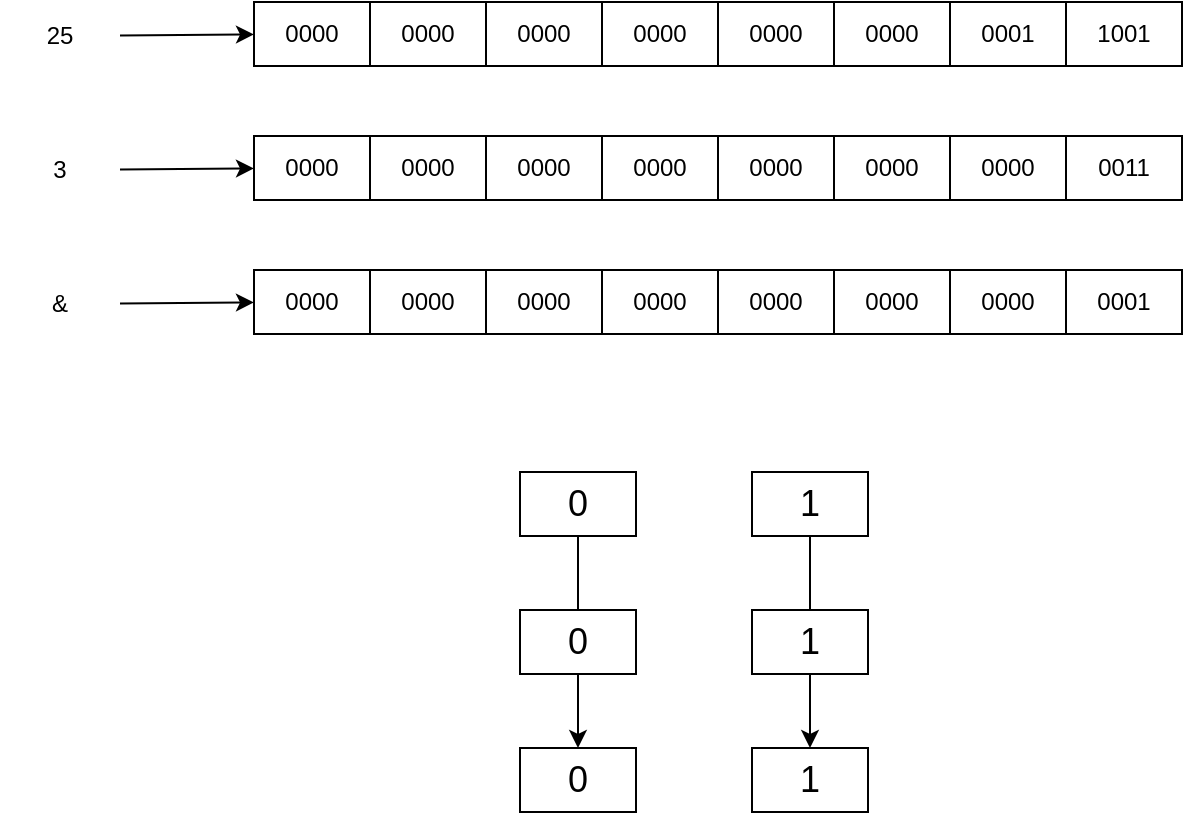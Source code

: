 <mxfile>
    <diagram id="VXaz3HKixwCBEerA1dgo" name="第 1 页">
        <mxGraphModel dx="1625" dy="752" grid="0" gridSize="10" guides="1" tooltips="1" connect="1" arrows="1" fold="1" page="1" pageScale="1" pageWidth="827" pageHeight="1169" background="#ffffff" math="0" shadow="0">
            <root>
                <mxCell id="0"/>
                <mxCell id="1" parent="0"/>
                <mxCell id="2" value="0000" style="rounded=0;whiteSpace=wrap;html=1;" parent="1" vertex="1">
                    <mxGeometry x="252" y="345" width="58" height="32" as="geometry"/>
                </mxCell>
                <mxCell id="3" value="0000" style="rounded=0;whiteSpace=wrap;html=1;" parent="1" vertex="1">
                    <mxGeometry x="310" y="345" width="58" height="32" as="geometry"/>
                </mxCell>
                <mxCell id="6" value="0000" style="rounded=0;whiteSpace=wrap;html=1;" parent="1" vertex="1">
                    <mxGeometry x="368" y="345" width="58" height="32" as="geometry"/>
                </mxCell>
                <mxCell id="9" value="0000" style="rounded=0;whiteSpace=wrap;html=1;" parent="1" vertex="1">
                    <mxGeometry x="426" y="345" width="58" height="32" as="geometry"/>
                </mxCell>
                <mxCell id="14" value="0000" style="rounded=0;whiteSpace=wrap;html=1;" parent="1" vertex="1">
                    <mxGeometry x="484" y="345" width="58" height="32" as="geometry"/>
                </mxCell>
                <mxCell id="15" value="0000" style="rounded=0;whiteSpace=wrap;html=1;" parent="1" vertex="1">
                    <mxGeometry x="542" y="345" width="58" height="32" as="geometry"/>
                </mxCell>
                <mxCell id="16" value="0001" style="rounded=0;whiteSpace=wrap;html=1;" parent="1" vertex="1">
                    <mxGeometry x="600" y="345" width="58" height="32" as="geometry"/>
                </mxCell>
                <mxCell id="17" value="1001" style="rounded=0;whiteSpace=wrap;html=1;" parent="1" vertex="1">
                    <mxGeometry x="658" y="345" width="58" height="32" as="geometry"/>
                </mxCell>
                <mxCell id="18" value="0000" style="rounded=0;whiteSpace=wrap;html=1;" parent="1" vertex="1">
                    <mxGeometry x="252" y="412" width="58" height="32" as="geometry"/>
                </mxCell>
                <mxCell id="19" value="0000" style="rounded=0;whiteSpace=wrap;html=1;" parent="1" vertex="1">
                    <mxGeometry x="310" y="412" width="58" height="32" as="geometry"/>
                </mxCell>
                <mxCell id="20" value="0000" style="rounded=0;whiteSpace=wrap;html=1;" parent="1" vertex="1">
                    <mxGeometry x="368" y="412" width="58" height="32" as="geometry"/>
                </mxCell>
                <mxCell id="21" value="0000" style="rounded=0;whiteSpace=wrap;html=1;" parent="1" vertex="1">
                    <mxGeometry x="426" y="412" width="58" height="32" as="geometry"/>
                </mxCell>
                <mxCell id="22" value="0000" style="rounded=0;whiteSpace=wrap;html=1;" parent="1" vertex="1">
                    <mxGeometry x="484" y="412" width="58" height="32" as="geometry"/>
                </mxCell>
                <mxCell id="23" value="0000" style="rounded=0;whiteSpace=wrap;html=1;" parent="1" vertex="1">
                    <mxGeometry x="542" y="412" width="58" height="32" as="geometry"/>
                </mxCell>
                <mxCell id="24" value="0000" style="rounded=0;whiteSpace=wrap;html=1;" parent="1" vertex="1">
                    <mxGeometry x="600" y="412" width="58" height="32" as="geometry"/>
                </mxCell>
                <mxCell id="25" value="0011" style="rounded=0;whiteSpace=wrap;html=1;" parent="1" vertex="1">
                    <mxGeometry x="658" y="412" width="58" height="32" as="geometry"/>
                </mxCell>
                <mxCell id="49" value="" style="edgeStyle=none;html=1;" parent="1" source="26" target="2" edge="1">
                    <mxGeometry relative="1" as="geometry"/>
                </mxCell>
                <mxCell id="26" value="25" style="text;html=1;align=center;verticalAlign=middle;whiteSpace=wrap;rounded=0;" parent="1" vertex="1">
                    <mxGeometry x="125" y="347" width="60" height="30" as="geometry"/>
                </mxCell>
                <mxCell id="50" value="" style="edgeStyle=none;html=1;" parent="1" source="27" target="18" edge="1">
                    <mxGeometry relative="1" as="geometry"/>
                </mxCell>
                <mxCell id="27" value="3" style="text;html=1;align=center;verticalAlign=middle;whiteSpace=wrap;rounded=0;" parent="1" vertex="1">
                    <mxGeometry x="125" y="414" width="60" height="30" as="geometry"/>
                </mxCell>
                <mxCell id="28" value="0000" style="rounded=0;whiteSpace=wrap;html=1;" parent="1" vertex="1">
                    <mxGeometry x="252" y="479" width="58" height="32" as="geometry"/>
                </mxCell>
                <mxCell id="29" value="0000" style="rounded=0;whiteSpace=wrap;html=1;" parent="1" vertex="1">
                    <mxGeometry x="310" y="479" width="58" height="32" as="geometry"/>
                </mxCell>
                <mxCell id="30" value="0000" style="rounded=0;whiteSpace=wrap;html=1;" parent="1" vertex="1">
                    <mxGeometry x="368" y="479" width="58" height="32" as="geometry"/>
                </mxCell>
                <mxCell id="31" value="0000" style="rounded=0;whiteSpace=wrap;html=1;" parent="1" vertex="1">
                    <mxGeometry x="426" y="479" width="58" height="32" as="geometry"/>
                </mxCell>
                <mxCell id="32" value="0000" style="rounded=0;whiteSpace=wrap;html=1;" parent="1" vertex="1">
                    <mxGeometry x="484" y="479" width="58" height="32" as="geometry"/>
                </mxCell>
                <mxCell id="33" value="0000" style="rounded=0;whiteSpace=wrap;html=1;" parent="1" vertex="1">
                    <mxGeometry x="542" y="479" width="58" height="32" as="geometry"/>
                </mxCell>
                <mxCell id="34" value="0000" style="rounded=0;whiteSpace=wrap;html=1;" parent="1" vertex="1">
                    <mxGeometry x="600" y="479" width="58" height="32" as="geometry"/>
                </mxCell>
                <mxCell id="35" value="0001" style="rounded=0;whiteSpace=wrap;html=1;" parent="1" vertex="1">
                    <mxGeometry x="658" y="479" width="58" height="32" as="geometry"/>
                </mxCell>
                <mxCell id="51" value="" style="edgeStyle=none;html=1;" parent="1" source="36" target="28" edge="1">
                    <mxGeometry relative="1" as="geometry"/>
                </mxCell>
                <mxCell id="36" value="&amp;amp;" style="text;html=1;align=center;verticalAlign=middle;whiteSpace=wrap;rounded=0;" parent="1" vertex="1">
                    <mxGeometry x="125" y="481" width="60" height="30" as="geometry"/>
                </mxCell>
                <mxCell id="48" value="" style="edgeStyle=none;html=1;" parent="1" source="42" target="46" edge="1">
                    <mxGeometry relative="1" as="geometry"/>
                </mxCell>
                <mxCell id="42" value="&lt;font style=&quot;font-size: 18px;&quot;&gt;0&lt;/font&gt;" style="rounded=0;whiteSpace=wrap;html=1;" parent="1" vertex="1">
                    <mxGeometry x="385" y="580" width="58" height="32" as="geometry"/>
                </mxCell>
                <mxCell id="43" value="&lt;font style=&quot;font-size: 18px;&quot;&gt;0&lt;/font&gt;" style="rounded=0;whiteSpace=wrap;html=1;" parent="1" vertex="1">
                    <mxGeometry x="385" y="649" width="58" height="32" as="geometry"/>
                </mxCell>
                <mxCell id="52" value="" style="edgeStyle=none;html=1;" parent="1" source="44" target="47" edge="1">
                    <mxGeometry relative="1" as="geometry"/>
                </mxCell>
                <mxCell id="44" value="&lt;font style=&quot;font-size: 18px;&quot;&gt;1&lt;/font&gt;" style="rounded=0;whiteSpace=wrap;html=1;" parent="1" vertex="1">
                    <mxGeometry x="501" y="580" width="58" height="32" as="geometry"/>
                </mxCell>
                <mxCell id="45" value="&lt;font style=&quot;font-size: 18px;&quot;&gt;1&lt;/font&gt;" style="rounded=0;whiteSpace=wrap;html=1;" parent="1" vertex="1">
                    <mxGeometry x="501" y="649" width="58" height="32" as="geometry"/>
                </mxCell>
                <mxCell id="46" value="&lt;font style=&quot;font-size: 18px;&quot;&gt;0&lt;/font&gt;" style="rounded=0;whiteSpace=wrap;html=1;" parent="1" vertex="1">
                    <mxGeometry x="385" y="718" width="58" height="32" as="geometry"/>
                </mxCell>
                <mxCell id="47" value="&lt;font style=&quot;font-size: 18px;&quot;&gt;1&lt;/font&gt;" style="rounded=0;whiteSpace=wrap;html=1;" parent="1" vertex="1">
                    <mxGeometry x="501" y="718" width="58" height="32" as="geometry"/>
                </mxCell>
            </root>
        </mxGraphModel>
    </diagram>
</mxfile>